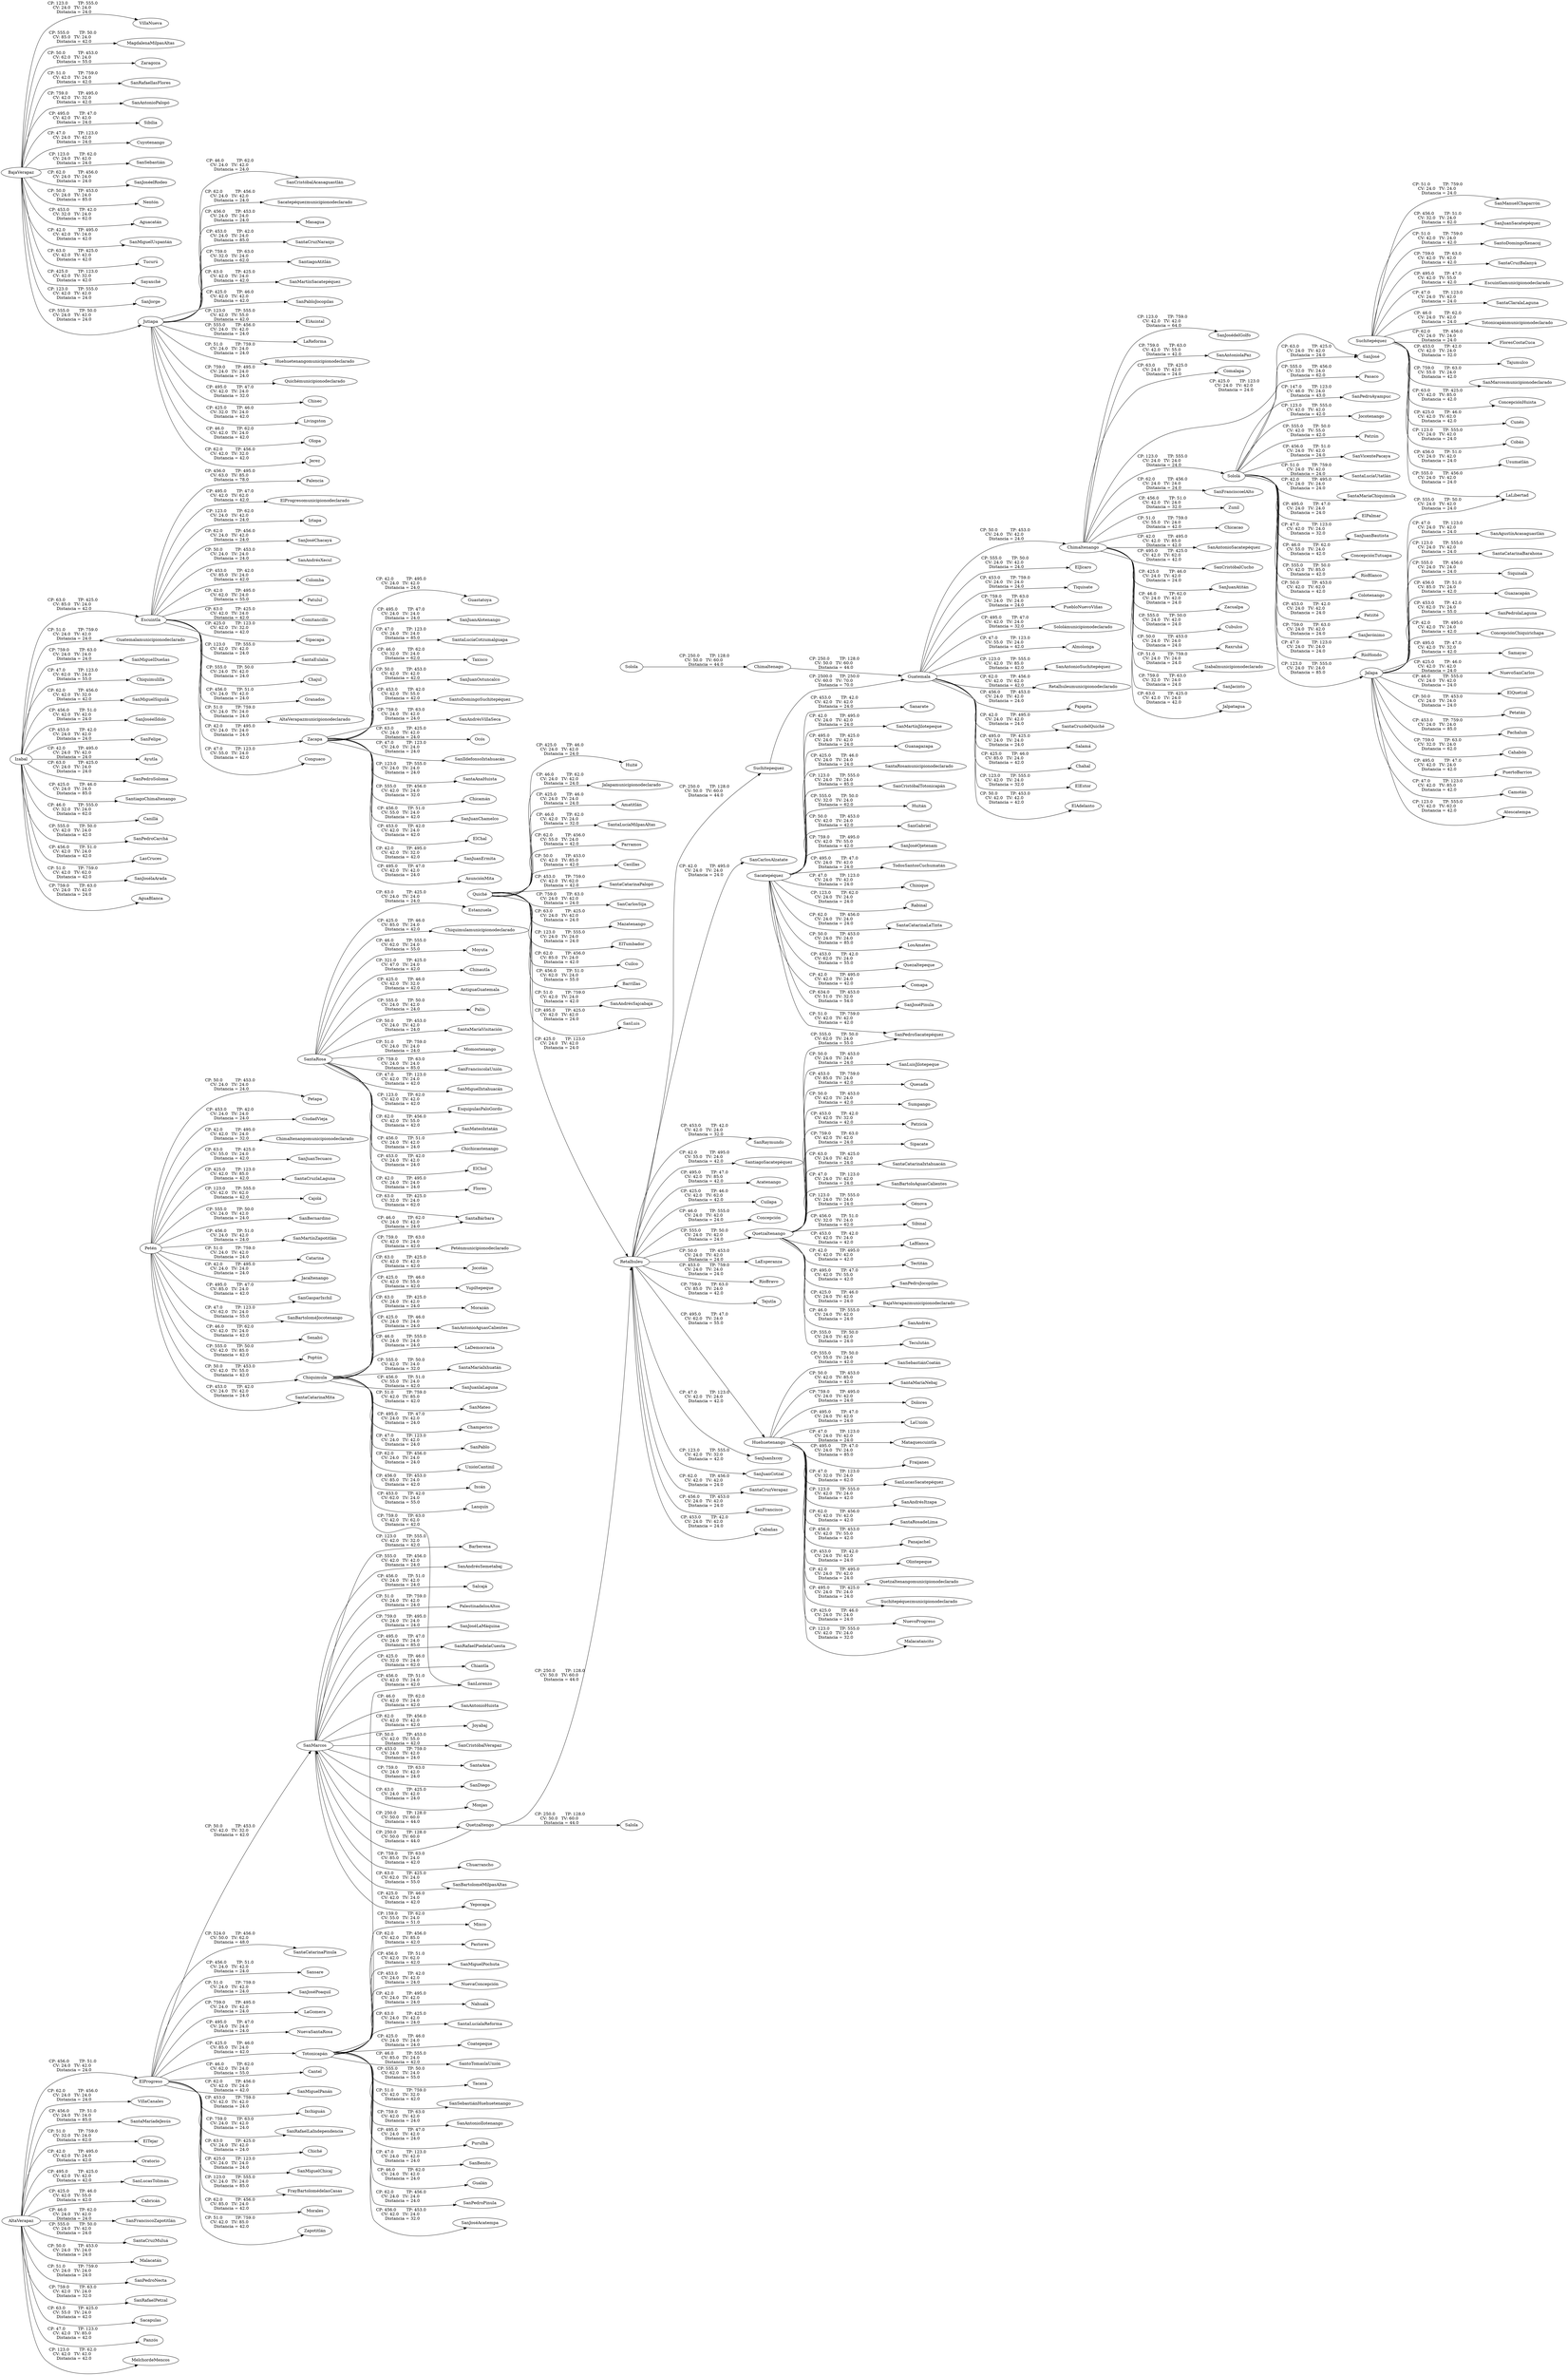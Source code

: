 digraph A {
rankdir=LR;
SanMarcos -> Quetzaltengo  [label= " CP: 250.0 	TP: 128.0
CV: 50.0 	TV: 60.0
   Distancia = 44.0",weight=50];
SanMarcos -> Chuarrancho  [label= " CP: 759.0 	TP: 63.0
CV: 85.0 	TV: 24.0
   Distancia = 42.0",weight=50];
SanMarcos -> SanBartoloméMilpasAltas  [label= " CP: 63.0 	TP: 425.0
CV: 62.0 	TV: 24.0
   Distancia = 55.0",weight=50];
SanMarcos -> Yepocapa  [label= " CP: 425.0 	TP: 46.0
CV: 42.0 	TV: 24.0
   Distancia = 42.0",weight=50];
SanMarcos -> Barberena  [label= " CP: 123.0 	TP: 555.0
CV: 42.0 	TV: 32.0
   Distancia = 42.0",weight=50];
SanMarcos -> SanAndrésSemetabaj  [label= " CP: 555.0 	TP: 456.0
CV: 42.0 	TV: 42.0
   Distancia = 24.0",weight=50];
SanMarcos -> Salcajá  [label= " CP: 456.0 	TP: 51.0
CV: 24.0 	TV: 42.0
   Distancia = 24.0",weight=50];
SanMarcos -> PalestinadelosAltos  [label= " CP: 51.0 	TP: 759.0
CV: 24.0 	TV: 42.0
   Distancia = 24.0",weight=50];
SanMarcos -> SanJoséLaMáquina  [label= " CP: 759.0 	TP: 495.0
CV: 24.0 	TV: 24.0
   Distancia = 24.0",weight=50];
SanMarcos -> SanRafaelPiedelaCuesta  [label= " CP: 495.0 	TP: 47.0
CV: 24.0 	TV: 24.0
   Distancia = 85.0",weight=50];
SanMarcos -> Chiantla  [label= " CP: 425.0 	TP: 46.0
CV: 32.0 	TV: 24.0
   Distancia = 62.0",weight=50];
SanMarcos -> SanAntonioHuista  [label= " CP: 46.0 	TP: 62.0
CV: 42.0 	TV: 24.0
   Distancia = 42.0",weight=50];
SanMarcos -> Joyabaj  [label= " CP: 62.0 	TP: 456.0
CV: 42.0 	TV: 42.0
   Distancia = 42.0",weight=50];
SanMarcos -> SanCristóbalVerapaz  [label= " CP: 50.0 	TP: 453.0
CV: 42.0 	TV: 55.0
   Distancia = 42.0",weight=50];
SanMarcos -> SantaAna  [label= " CP: 453.0 	TP: 759.0
CV: 24.0 	TV: 42.0
   Distancia = 24.0",weight=50];
SanMarcos -> SanDiego  [label= " CP: 759.0 	TP: 63.0
CV: 24.0 	TV: 42.0
   Distancia = 24.0",weight=50];
SanMarcos -> Monjas  [label= " CP: 63.0 	TP: 425.0
CV: 24.0 	TV: 42.0
   Distancia = 24.0",weight=50];
Quetzaltengo -> SanMarcos  [label= " CP: 250.0 	TP: 128.0
CV: 50.0 	TV: 60.0
   Distancia = 44.0",weight=50];
Quetzaltengo -> Salola  [label= " CP: 250.0 	TP: 128.0
CV: 50.0 	TV: 60.0
   Distancia = 44.0",weight=50];
Quetzaltengo -> Retalhuleu  [label= " CP: 250.0 	TP: 128.0
CV: 50.0 	TV: 60.0
   Distancia = 44.0",weight=50];
Solola -> Chimaltenago  [label= " CP: 250.0 	TP: 128.0
CV: 50.0 	TV: 60.0
   Distancia = 44.0",weight=50];
Chimaltenago -> Guatemala  [label= " CP: 250.0 	TP: 128.0
CV: 50.0 	TV: 60.0
   Distancia = 44.0",weight=50];
Retalhuleu -> Suchitepequez  [label= " CP: 250.0 	TP: 128.0
CV: 50.0 	TV: 60.0
   Distancia = 44.0",weight=50];
Retalhuleu -> SanRaymundo  [label= " CP: 453.0 	TP: 42.0
CV: 42.0 	TV: 24.0
   Distancia = 32.0",weight=50];
Retalhuleu -> SantiagoSacatepéquez  [label= " CP: 42.0 	TP: 495.0
CV: 55.0 	TV: 24.0
   Distancia = 42.0",weight=50];
Retalhuleu -> Acatenango  [label= " CP: 495.0 	TP: 47.0
CV: 42.0 	TV: 85.0
   Distancia = 42.0",weight=50];
Retalhuleu -> Cuilapa  [label= " CP: 425.0 	TP: 46.0
CV: 42.0 	TV: 62.0
   Distancia = 42.0",weight=50];
Retalhuleu -> Concepción  [label= " CP: 46.0 	TP: 555.0
CV: 24.0 	TV: 42.0
   Distancia = 24.0",weight=50];
Retalhuleu -> Quetzaltenango  [label= " CP: 555.0 	TP: 50.0
CV: 24.0 	TV: 42.0
   Distancia = 24.0",weight=50];
Retalhuleu -> LaEsperanza  [label= " CP: 50.0 	TP: 453.0
CV: 24.0 	TV: 42.0
   Distancia = 24.0",weight=50];
Retalhuleu -> RíoBravo  [label= " CP: 453.0 	TP: 759.0
CV: 24.0 	TV: 24.0
   Distancia = 24.0",weight=50];
Retalhuleu -> Tejutla  [label= " CP: 759.0 	TP: 63.0
CV: 85.0 	TV: 24.0
   Distancia = 42.0",weight=50];
Retalhuleu -> Huehuetenango  [label= " CP: 495.0 	TP: 47.0
CV: 62.0 	TV: 24.0
   Distancia = 55.0",weight=50];
Retalhuleu -> SanJuanIxcoy  [label= " CP: 47.0 	TP: 123.0
CV: 42.0 	TV: 24.0
   Distancia = 42.0",weight=50];
Retalhuleu -> SanJuanCotzal  [label= " CP: 123.0 	TP: 555.0
CV: 42.0 	TV: 32.0
   Distancia = 42.0",weight=50];
Retalhuleu -> SantaCruzVerapaz  [label= " CP: 62.0 	TP: 456.0
CV: 42.0 	TV: 42.0
   Distancia = 24.0",weight=50];
Retalhuleu -> SanFrancisco  [label= " CP: 456.0 	TP: 453.0
CV: 24.0 	TV: 42.0
   Distancia = 24.0",weight=50];
Retalhuleu -> Cabañas  [label= " CP: 453.0 	TP: 42.0
CV: 24.0 	TV: 42.0
   Distancia = 24.0",weight=50];
Retalhuleu -> SanCarlosAlzatate  [label= " CP: 42.0 	TP: 495.0
CV: 24.0 	TV: 24.0
   Distancia = 24.0",weight=50];
Suchitepequez -> Guatemala  [label= " CP: 2500.0 	TP: 250.0
CV: 60.0 	TV: 70.0
   Distancia = 70.0",weight=50];
ElProgreso -> SantaCatarinaPinula  [label= " CP: 524.0 	TP: 456.0
CV: 50.0 	TV: 62.0
   Distancia = 48.0",weight=50];
ElProgreso -> Sansare  [label= " CP: 456.0 	TP: 51.0
CV: 24.0 	TV: 42.0
   Distancia = 24.0",weight=50];
ElProgreso -> SanJoséPoaquil  [label= " CP: 51.0 	TP: 759.0
CV: 24.0 	TV: 42.0
   Distancia = 24.0",weight=50];
ElProgreso -> LaGomera  [label= " CP: 759.0 	TP: 495.0
CV: 24.0 	TV: 42.0
   Distancia = 24.0",weight=50];
ElProgreso -> NuevaSantaRosa  [label= " CP: 495.0 	TP: 47.0
CV: 24.0 	TV: 24.0
   Distancia = 24.0",weight=50];
ElProgreso -> Totonicapán  [label= " CP: 425.0 	TP: 46.0
CV: 85.0 	TV: 24.0
   Distancia = 42.0",weight=50];
ElProgreso -> Cantel  [label= " CP: 46.0 	TP: 62.0
CV: 62.0 	TV: 24.0
   Distancia = 55.0",weight=50];
ElProgreso -> SanMiguelPanán  [label= " CP: 62.0 	TP: 456.0
CV: 42.0 	TV: 24.0
   Distancia = 42.0",weight=50];
ElProgreso -> SanMarcos  [label= " CP: 50.0 	TP: 453.0
CV: 42.0 	TV: 32.0
   Distancia = 42.0",weight=50];
ElProgreso -> Ixchiguán  [label= " CP: 453.0 	TP: 759.0
CV: 42.0 	TV: 42.0
   Distancia = 24.0",weight=50];
ElProgreso -> SanRafaelLaIndependencia  [label= " CP: 759.0 	TP: 63.0
CV: 24.0 	TV: 42.0
   Distancia = 24.0",weight=50];
ElProgreso -> Chiché  [label= " CP: 63.0 	TP: 425.0
CV: 24.0 	TV: 42.0
   Distancia = 24.0",weight=50];
ElProgreso -> SanMiguelChicaj  [label= " CP: 425.0 	TP: 123.0
CV: 24.0 	TV: 24.0
   Distancia = 24.0",weight=50];
ElProgreso -> FrayBartolomédelasCasas  [label= " CP: 123.0 	TP: 555.0
CV: 24.0 	TV: 24.0
   Distancia = 85.0",weight=50];
ElProgreso -> Morales  [label= " CP: 62.0 	TP: 456.0
CV: 85.0 	TV: 24.0
   Distancia = 42.0",weight=50];
ElProgreso -> Zapotitlán  [label= " CP: 51.0 	TP: 759.0
CV: 42.0 	TV: 85.0
   Distancia = 42.0",weight=50];
Sacatepéquez -> SanJoséPinula  [label= " CP: 634.0 	TP: 453.0
CV: 51.0 	TV: 32.0
   Distancia = 54.0",weight=50];
Sacatepéquez -> Sanarate  [label= " CP: 453.0 	TP: 42.0
CV: 42.0 	TV: 42.0
   Distancia = 24.0",weight=50];
Sacatepéquez -> SanMartínJilotepeque  [label= " CP: 42.0 	TP: 495.0
CV: 24.0 	TV: 42.0
   Distancia = 24.0",weight=50];
Sacatepéquez -> Guanagazapa  [label= " CP: 495.0 	TP: 425.0
CV: 24.0 	TV: 42.0
   Distancia = 24.0",weight=50];
Sacatepéquez -> SantaRosamunicipionodeclarado  [label= " CP: 425.0 	TP: 46.0
CV: 24.0 	TV: 24.0
   Distancia = 24.0",weight=50];
Sacatepéquez -> SanCristóbalTotonicapán  [label= " CP: 123.0 	TP: 555.0
CV: 24.0 	TV: 24.0
   Distancia = 85.0",weight=50];
Sacatepéquez -> Huitán  [label= " CP: 555.0 	TP: 50.0
CV: 32.0 	TV: 24.0
   Distancia = 62.0",weight=50];
Sacatepéquez -> SanGabriel  [label= " CP: 50.0 	TP: 453.0
CV: 42.0 	TV: 24.0
   Distancia = 42.0",weight=50];
Sacatepéquez -> SanPedroSacatepéquez  [label= " CP: 51.0 	TP: 759.0
CV: 42.0 	TV: 42.0
   Distancia = 42.0",weight=50];
Sacatepéquez -> SanJoséOjetenam  [label= " CP: 759.0 	TP: 495.0
CV: 42.0 	TV: 55.0
   Distancia = 42.0",weight=50];
Sacatepéquez -> TodosSantosCuchumatán  [label= " CP: 495.0 	TP: 47.0
CV: 24.0 	TV: 42.0
   Distancia = 24.0",weight=50];
Sacatepéquez -> Chinique  [label= " CP: 47.0 	TP: 123.0
CV: 24.0 	TV: 42.0
   Distancia = 24.0",weight=50];
Sacatepéquez -> Rabinal  [label= " CP: 123.0 	TP: 62.0
CV: 24.0 	TV: 24.0
   Distancia = 24.0",weight=50];
Sacatepéquez -> SantaCatarinaLaTinta  [label= " CP: 62.0 	TP: 456.0
CV: 24.0 	TV: 24.0
   Distancia = 24.0",weight=50];
Sacatepéquez -> LosAmates  [label= " CP: 50.0 	TP: 453.0
CV: 24.0 	TV: 24.0
   Distancia = 85.0",weight=50];
Sacatepéquez -> Quezaltepeque  [label= " CP: 453.0 	TP: 42.0
CV: 62.0 	TV: 24.0
   Distancia = 55.0",weight=50];
Sacatepéquez -> Comapa  [label= " CP: 42.0 	TP: 495.0
CV: 42.0 	TV: 24.0
   Distancia = 42.0",weight=50];
Chimaltenango -> SanJosédelGolfo  [label= " CP: 123.0 	TP: 759.0
CV: 42.0 	TV: 42.0
   Distancia = 64.0",weight=50];
Chimaltenango -> SanAntoniolaPaz  [label= " CP: 759.0 	TP: 63.0
CV: 42.0 	TV: 55.0
   Distancia = 42.0",weight=50];
Chimaltenango -> Comalapa  [label= " CP: 63.0 	TP: 425.0
CV: 24.0 	TV: 42.0
   Distancia = 24.0",weight=50];
Chimaltenango -> SanJosé  [label= " CP: 425.0 	TP: 123.0
CV: 24.0 	TV: 42.0
   Distancia = 24.0",weight=50];
Chimaltenango -> Sololá  [label= " CP: 123.0 	TP: 555.0
CV: 24.0 	TV: 24.0
   Distancia = 24.0",weight=50];
Chimaltenango -> SanFranciscoelAlto  [label= " CP: 62.0 	TP: 456.0
CV: 24.0 	TV: 24.0
   Distancia = 24.0",weight=50];
Chimaltenango -> Zunil  [label= " CP: 456.0 	TP: 51.0
CV: 42.0 	TV: 24.0
   Distancia = 32.0",weight=50];
Chimaltenango -> Chicacao  [label= " CP: 51.0 	TP: 759.0
CV: 55.0 	TV: 24.0
   Distancia = 42.0",weight=50];
Chimaltenango -> SanAntonioSacatepéquez  [label= " CP: 42.0 	TP: 495.0
CV: 42.0 	TV: 85.0
   Distancia = 42.0",weight=50];
Chimaltenango -> SanCristóbalCucho  [label= " CP: 495.0 	TP: 425.0
CV: 42.0 	TV: 62.0
   Distancia = 42.0",weight=50];
Chimaltenango -> SanJuanAtitán  [label= " CP: 425.0 	TP: 46.0
CV: 24.0 	TV: 42.0
   Distancia = 24.0",weight=50];
Chimaltenango -> Zacualpa  [label= " CP: 46.0 	TP: 62.0
CV: 24.0 	TV: 42.0
   Distancia = 24.0",weight=50];
Chimaltenango -> Cubulco  [label= " CP: 555.0 	TP: 50.0
CV: 24.0 	TV: 42.0
   Distancia = 24.0",weight=50];
Chimaltenango -> Raxruhá  [label= " CP: 50.0 	TP: 453.0
CV: 24.0 	TV: 24.0
   Distancia = 24.0",weight=50];
Chimaltenango -> Izabalmunicipionodeclarado  [label= " CP: 51.0 	TP: 759.0
CV: 24.0 	TV: 24.0
   Distancia = 24.0",weight=50];
Chimaltenango -> SanJacinto  [label= " CP: 759.0 	TP: 63.0
CV: 32.0 	TV: 24.0
   Distancia = 24.0",weight=50];
Chimaltenango -> Jalpatagua  [label= " CP: 63.0 	TP: 425.0
CV: 42.0 	TV: 24.0
   Distancia = 42.0",weight=50];
Escuintla -> Palencia  [label= " CP: 456.0 	TP: 495.0
CV: 63.0 	TV: 85.0
   Distancia = 78.0",weight=50];
Escuintla -> ElProgresomunicipionodeclarado  [label= " CP: 495.0 	TP: 47.0
CV: 42.0 	TV: 62.0
   Distancia = 42.0",weight=50];
Escuintla -> Iztapa  [label= " CP: 123.0 	TP: 62.0
CV: 24.0 	TV: 42.0
   Distancia = 24.0",weight=50];
Escuintla -> SanJoséChacayá  [label= " CP: 62.0 	TP: 456.0
CV: 24.0 	TV: 42.0
   Distancia = 24.0",weight=50];
Escuintla -> SanAndrésXecul  [label= " CP: 50.0 	TP: 453.0
CV: 24.0 	TV: 24.0
   Distancia = 24.0",weight=50];
Escuintla -> Colomba  [label= " CP: 453.0 	TP: 42.0
CV: 85.0 	TV: 24.0
   Distancia = 42.0",weight=50];
Escuintla -> Patulul  [label= " CP: 42.0 	TP: 495.0
CV: 62.0 	TV: 24.0
   Distancia = 55.0",weight=50];
Escuintla -> Comitancillo  [label= " CP: 63.0 	TP: 425.0
CV: 42.0 	TV: 24.0
   Distancia = 42.0",weight=50];
Escuintla -> Sipacapa  [label= " CP: 425.0 	TP: 123.0
CV: 42.0 	TV: 32.0
   Distancia = 42.0",weight=50];
Escuintla -> SantaEulalia  [label= " CP: 123.0 	TP: 555.0
CV: 42.0 	TV: 42.0
   Distancia = 24.0",weight=50];
Escuintla -> Chajul  [label= " CP: 555.0 	TP: 50.0
CV: 24.0 	TV: 42.0
   Distancia = 24.0",weight=50];
Escuintla -> Granados  [label= " CP: 456.0 	TP: 51.0
CV: 24.0 	TV: 42.0
   Distancia = 24.0",weight=50];
Escuintla -> AltaVerapazmunicipionodeclarado  [label= " CP: 51.0 	TP: 759.0
CV: 24.0 	TV: 24.0
   Distancia = 24.0",weight=50];
Escuintla -> Zacapa  [label= " CP: 42.0 	TP: 495.0
CV: 24.0 	TV: 24.0
   Distancia = 24.0",weight=50];
Escuintla -> Conguaco  [label= " CP: 47.0 	TP: 123.0
CV: 55.0 	TV: 24.0
   Distancia = 42.0",weight=50];
SantaRosa -> Chinautla  [label= " CP: 321.0 	TP: 425.0
CV: 47.0 	TV: 24.0
   Distancia = 42.0",weight=50];
SantaRosa -> AntiguaGuatemala  [label= " CP: 425.0 	TP: 46.0
CV: 42.0 	TV: 32.0
   Distancia = 42.0",weight=50];
SantaRosa -> Palín  [label= " CP: 555.0 	TP: 50.0
CV: 24.0 	TV: 42.0
   Distancia = 24.0",weight=50];
SantaRosa -> SantaMaríaVisitación  [label= " CP: 50.0 	TP: 453.0
CV: 24.0 	TV: 42.0
   Distancia = 24.0",weight=50];
SantaRosa -> Momostenango  [label= " CP: 51.0 	TP: 759.0
CV: 24.0 	TV: 24.0
   Distancia = 24.0",weight=50];
SantaRosa -> SanFranciscolaUnión  [label= " CP: 759.0 	TP: 63.0
CV: 24.0 	TV: 24.0
   Distancia = 85.0",weight=50];
SantaRosa -> SantaBárbara  [label= " CP: 63.0 	TP: 425.0
CV: 32.0 	TV: 24.0
   Distancia = 62.0",weight=50];
SantaRosa -> SanMiguelIxtahuacán  [label= " CP: 47.0 	TP: 123.0
CV: 42.0 	TV: 24.0
   Distancia = 42.0",weight=50];
SantaRosa -> EsquipulasPaloGordo  [label= " CP: 123.0 	TP: 62.0
CV: 42.0 	TV: 42.0
   Distancia = 42.0",weight=50];
SantaRosa -> SanMateoIxtatán  [label= " CP: 62.0 	TP: 456.0
CV: 42.0 	TV: 55.0
   Distancia = 42.0",weight=50];
SantaRosa -> Chichicastenango  [label= " CP: 456.0 	TP: 51.0
CV: 24.0 	TV: 42.0
   Distancia = 24.0",weight=50];
SantaRosa -> ElChol  [label= " CP: 453.0 	TP: 42.0
CV: 24.0 	TV: 42.0
   Distancia = 24.0",weight=50];
SantaRosa -> Flores  [label= " CP: 42.0 	TP: 495.0
CV: 24.0 	TV: 24.0
   Distancia = 24.0",weight=50];
SantaRosa -> Estanzuela  [label= " CP: 63.0 	TP: 425.0
CV: 24.0 	TV: 24.0
   Distancia = 24.0",weight=50];
SantaRosa -> Chiquimulamunicipionodeclarado  [label= " CP: 425.0 	TP: 46.0
CV: 85.0 	TV: 24.0
   Distancia = 42.0",weight=50];
SantaRosa -> Moyuta  [label= " CP: 46.0 	TP: 555.0
CV: 62.0 	TV: 24.0
   Distancia = 55.0",weight=50];
Sololá -> SanPedroAyampuc  [label= " CP: 147.0 	TP: 123.0
CV: 46.0 	TV: 24.0
   Distancia = 43.0",weight=50];
Sololá -> Jocotenango  [label= " CP: 123.0 	TP: 555.0
CV: 42.0 	TV: 42.0
   Distancia = 42.0",weight=50];
Sololá -> Patzún  [label= " CP: 555.0 	TP: 50.0
CV: 42.0 	TV: 55.0
   Distancia = 42.0",weight=50];
Sololá -> SanVicentePacaya  [label= " CP: 456.0 	TP: 51.0
CV: 24.0 	TV: 42.0
   Distancia = 24.0",weight=50];
Sololá -> SantaLucíaUtatlán  [label= " CP: 51.0 	TP: 759.0
CV: 24.0 	TV: 42.0
   Distancia = 24.0",weight=50];
Sololá -> SantaMaríaChiquimula  [label= " CP: 42.0 	TP: 495.0
CV: 24.0 	TV: 24.0
   Distancia = 24.0",weight=50];
Sololá -> ElPalmar  [label= " CP: 495.0 	TP: 47.0
CV: 24.0 	TV: 24.0
   Distancia = 24.0",weight=50];
Sololá -> SanJuanBautista  [label= " CP: 47.0 	TP: 123.0
CV: 42.0 	TV: 24.0
   Distancia = 32.0",weight=50];
Sololá -> ConcepciónTutuapa  [label= " CP: 46.0 	TP: 62.0
CV: 55.0 	TV: 24.0
   Distancia = 42.0",weight=50];
Sololá -> RíoBlanco  [label= " CP: 555.0 	TP: 50.0
CV: 42.0 	TV: 85.0
   Distancia = 42.0",weight=50];
Sololá -> Colotenango  [label= " CP: 50.0 	TP: 453.0
CV: 42.0 	TV: 62.0
   Distancia = 42.0",weight=50];
Sololá -> Patzité  [label= " CP: 453.0 	TP: 42.0
CV: 24.0 	TV: 42.0
   Distancia = 24.0",weight=50];
Sololá -> SanJerónimo  [label= " CP: 759.0 	TP: 63.0
CV: 24.0 	TV: 42.0
   Distancia = 24.0",weight=50];
Sololá -> SanJosé  [label= " CP: 63.0 	TP: 425.0
CV: 24.0 	TV: 42.0
   Distancia = 24.0",weight=50];
Sololá -> RíoHondo  [label= " CP: 47.0 	TP: 123.0
CV: 24.0 	TV: 24.0
   Distancia = 24.0",weight=50];
Sololá -> Jalapa  [label= " CP: 123.0 	TP: 555.0
CV: 24.0 	TV: 24.0
   Distancia = 85.0",weight=50];
Sololá -> Pasaco  [label= " CP: 555.0 	TP: 456.0
CV: 32.0 	TV: 24.0
   Distancia = 62.0",weight=50];
Totonicapán -> Mixco  [label= " CP: 159.0 	TP: 62.0
CV: 55.0 	TV: 24.0
   Distancia = 51.0",weight=50];
Totonicapán -> Pastores  [label= " CP: 62.0 	TP: 456.0
CV: 42.0 	TV: 85.0
   Distancia = 42.0",weight=50];
Totonicapán -> SanMiguelPochuta  [label= " CP: 456.0 	TP: 51.0
CV: 42.0 	TV: 62.0
   Distancia = 42.0",weight=50];
Totonicapán -> NuevaConcepción  [label= " CP: 453.0 	TP: 42.0
CV: 24.0 	TV: 42.0
   Distancia = 24.0",weight=50];
Totonicapán -> Nahualá  [label= " CP: 42.0 	TP: 495.0
CV: 24.0 	TV: 42.0
   Distancia = 24.0",weight=50];
Totonicapán -> SantaLucíalaReforma  [label= " CP: 63.0 	TP: 425.0
CV: 24.0 	TV: 42.0
   Distancia = 24.0",weight=50];
Totonicapán -> Coatepeque  [label= " CP: 425.0 	TP: 46.0
CV: 24.0 	TV: 24.0
   Distancia = 24.0",weight=50];
Totonicapán -> SantoTomaslaUnión  [label= " CP: 46.0 	TP: 555.0
CV: 85.0 	TV: 24.0
   Distancia = 42.0",weight=50];
Totonicapán -> Tacaná  [label= " CP: 555.0 	TP: 50.0
CV: 62.0 	TV: 24.0
   Distancia = 55.0",weight=50];
Totonicapán -> SanLorenzo  [label= " CP: 456.0 	TP: 51.0
CV: 42.0 	TV: 24.0
   Distancia = 42.0",weight=50];
Totonicapán -> SanSebastiánHuehuetenango  [label= " CP: 51.0 	TP: 759.0
CV: 42.0 	TV: 32.0
   Distancia = 42.0",weight=50];
Totonicapán -> SanAntonioIlotenango  [label= " CP: 759.0 	TP: 63.0
CV: 42.0 	TV: 42.0
   Distancia = 24.0",weight=50];
Totonicapán -> Purulhá  [label= " CP: 495.0 	TP: 47.0
CV: 24.0 	TV: 42.0
   Distancia = 24.0",weight=50];
Totonicapán -> SanBenito  [label= " CP: 47.0 	TP: 123.0
CV: 24.0 	TV: 42.0
   Distancia = 24.0",weight=50];
Totonicapán -> Gualán  [label= " CP: 46.0 	TP: 62.0
CV: 24.0 	TV: 42.0
   Distancia = 24.0",weight=50];
Totonicapán -> SanPedroPinula  [label= " CP: 62.0 	TP: 456.0
CV: 24.0 	TV: 24.0
   Distancia = 24.0",weight=50];
Totonicapán -> SanJoséAcatempa  [label= " CP: 456.0 	TP: 453.0
CV: 42.0 	TV: 24.0
   Distancia = 32.0",weight=50];
Quetzaltenango -> SanPedroSacatepéquez  [label= " CP: 555.0 	TP: 50.0
CV: 62.0 	TV: 24.0
   Distancia = 55.0",weight=50];
Quetzaltenango -> Sumpango  [label= " CP: 50.0 	TP: 453.0
CV: 42.0 	TV: 24.0
   Distancia = 42.0",weight=50];
Quetzaltenango -> Patzicía  [label= " CP: 453.0 	TP: 42.0
CV: 42.0 	TV: 32.0
   Distancia = 42.0",weight=50];
Quetzaltenango -> Sipacate  [label= " CP: 759.0 	TP: 63.0
CV: 42.0 	TV: 42.0
   Distancia = 24.0",weight=50];
Quetzaltenango -> SantaCatarinaIxtahuacán  [label= " CP: 63.0 	TP: 425.0
CV: 24.0 	TV: 42.0
   Distancia = 24.0",weight=50];
Quetzaltenango -> SanBartoloAguasCalientes  [label= " CP: 47.0 	TP: 123.0
CV: 24.0 	TV: 42.0
   Distancia = 24.0",weight=50];
Quetzaltenango -> Génova  [label= " CP: 123.0 	TP: 555.0
CV: 24.0 	TV: 24.0
   Distancia = 24.0",weight=50];
Quetzaltenango -> Sibinal  [label= " CP: 456.0 	TP: 51.0
CV: 32.0 	TV: 24.0
   Distancia = 62.0",weight=50];
Quetzaltenango -> LaBlanca  [label= " CP: 453.0 	TP: 42.0
CV: 42.0 	TV: 24.0
   Distancia = 42.0",weight=50];
Quetzaltenango -> Tectitán  [label= " CP: 42.0 	TP: 495.0
CV: 42.0 	TV: 42.0
   Distancia = 42.0",weight=50];
Quetzaltenango -> SanPedroJocopilas  [label= " CP: 495.0 	TP: 47.0
CV: 42.0 	TV: 55.0
   Distancia = 42.0",weight=50];
Quetzaltenango -> BajaVerapazmunicipionodeclarado  [label= " CP: 425.0 	TP: 46.0
CV: 24.0 	TV: 42.0
   Distancia = 24.0",weight=50];
Quetzaltenango -> SanAndrés  [label= " CP: 46.0 	TP: 555.0
CV: 24.0 	TV: 42.0
   Distancia = 24.0",weight=50];
Quetzaltenango -> Teculután  [label= " CP: 555.0 	TP: 50.0
CV: 24.0 	TV: 42.0
   Distancia = 24.0",weight=50];
Quetzaltenango -> SanLuisJilotepeque  [label= " CP: 50.0 	TP: 453.0
CV: 24.0 	TV: 24.0
   Distancia = 24.0",weight=50];
Quetzaltenango -> Quesada  [label= " CP: 453.0 	TP: 759.0
CV: 85.0 	TV: 24.0
   Distancia = 42.0",weight=50];
Suchitepéquez -> SanJuanSacatepéquez  [label= " CP: 456.0 	TP: 51.0
CV: 32.0 	TV: 24.0
   Distancia = 62.0",weight=50];
Suchitepéquez -> SantoDomingoXenacoj  [label= " CP: 51.0 	TP: 759.0
CV: 42.0 	TV: 24.0
   Distancia = 42.0",weight=50];
Suchitepéquez -> SantaCruzBalanyá  [label= " CP: 759.0 	TP: 63.0
CV: 42.0 	TV: 42.0
   Distancia = 42.0",weight=50];
Suchitepéquez -> Escuintlamunicipionodeclarado  [label= " CP: 495.0 	TP: 47.0
CV: 42.0 	TV: 55.0
   Distancia = 42.0",weight=50];
Suchitepéquez -> SantaClaralaLaguna  [label= " CP: 47.0 	TP: 123.0
CV: 24.0 	TV: 42.0
   Distancia = 24.0",weight=50];
Suchitepéquez -> Totonicapánmunicipionodeclarado  [label= " CP: 46.0 	TP: 62.0
CV: 24.0 	TV: 42.0
   Distancia = 24.0",weight=50];
Suchitepéquez -> FloresCostaCuca  [label= " CP: 62.0 	TP: 456.0
CV: 24.0 	TV: 24.0
   Distancia = 24.0",weight=50];
Suchitepéquez -> Tajumulco  [label= " CP: 453.0 	TP: 42.0
CV: 42.0 	TV: 24.0
   Distancia = 32.0",weight=50];
Suchitepéquez -> SanMarcosmunicipionodeclarado  [label= " CP: 759.0 	TP: 63.0
CV: 55.0 	TV: 24.0
   Distancia = 42.0",weight=50];
Suchitepéquez -> ConcepciónHuista  [label= " CP: 63.0 	TP: 425.0
CV: 42.0 	TV: 85.0
   Distancia = 42.0",weight=50];
Suchitepéquez -> Cunén  [label= " CP: 425.0 	TP: 46.0
CV: 42.0 	TV: 62.0
   Distancia = 42.0",weight=50];
Suchitepéquez -> Cobán  [label= " CP: 123.0 	TP: 555.0
CV: 24.0 	TV: 42.0
   Distancia = 24.0",weight=50];
Suchitepéquez -> LaLibertad  [label= " CP: 555.0 	TP: 456.0
CV: 24.0 	TV: 42.0
   Distancia = 24.0",weight=50];
Suchitepéquez -> Usumatlán  [label= " CP: 456.0 	TP: 51.0
CV: 24.0 	TV: 42.0
   Distancia = 24.0",weight=50];
Suchitepéquez -> SanManuelChaparrón  [label= " CP: 51.0 	TP: 759.0
CV: 24.0 	TV: 24.0
   Distancia = 24.0",weight=50];
Huehuetenango -> Fraijanes  [label= " CP: 495.0 	TP: 47.0
CV: 24.0 	TV: 24.0
   Distancia = 85.0",weight=50];
Huehuetenango -> SanLucasSacatepéquez  [label= " CP: 47.0 	TP: 123.0
CV: 32.0 	TV: 24.0
   Distancia = 62.0",weight=50];
Huehuetenango -> SanAndrésItzapa  [label= " CP: 123.0 	TP: 555.0
CV: 42.0 	TV: 24.0
   Distancia = 42.0",weight=50];
Huehuetenango -> SantaRosadeLima  [label= " CP: 62.0 	TP: 456.0
CV: 42.0 	TV: 42.0
   Distancia = 42.0",weight=50];
Huehuetenango -> Panajachel  [label= " CP: 456.0 	TP: 453.0
CV: 42.0 	TV: 55.0
   Distancia = 42.0",weight=50];
Huehuetenango -> Olintepeque  [label= " CP: 453.0 	TP: 42.0
CV: 24.0 	TV: 42.0
   Distancia = 24.0",weight=50];
Huehuetenango -> Quetzaltenangomunicipionodeclarado  [label= " CP: 42.0 	TP: 495.0
CV: 24.0 	TV: 42.0
   Distancia = 24.0",weight=50];
Huehuetenango -> Suchitepéquezmunicipionodeclarado  [label= " CP: 495.0 	TP: 425.0
CV: 24.0 	TV: 24.0
   Distancia = 24.0",weight=50];
Huehuetenango -> NuevoProgreso  [label= " CP: 425.0 	TP: 46.0
CV: 24.0 	TV: 24.0
   Distancia = 24.0",weight=50];
Huehuetenango -> Malacatancito  [label= " CP: 123.0 	TP: 555.0
CV: 42.0 	TV: 24.0
   Distancia = 32.0",weight=50];
Huehuetenango -> SanSebastiánCoatán  [label= " CP: 555.0 	TP: 50.0
CV: 55.0 	TV: 24.0
   Distancia = 42.0",weight=50];
Huehuetenango -> SantaMaríaNebaj  [label= " CP: 50.0 	TP: 453.0
CV: 42.0 	TV: 85.0
   Distancia = 42.0",weight=50];
Huehuetenango -> Dolores  [label= " CP: 759.0 	TP: 495.0
CV: 24.0 	TV: 42.0
   Distancia = 24.0",weight=50];
Huehuetenango -> LaUnión  [label= " CP: 495.0 	TP: 47.0
CV: 24.0 	TV: 42.0
   Distancia = 24.0",weight=50];
Huehuetenango -> Mataquescuintla  [label= " CP: 47.0 	TP: 123.0
CV: 24.0 	TV: 42.0
   Distancia = 24.0",weight=50];
Quiché -> Amatitlán  [label= " CP: 425.0 	TP: 46.0
CV: 24.0 	TV: 24.0
   Distancia = 24.0",weight=50];
Quiché -> SantaLucíaMilpasAltas  [label= " CP: 46.0 	TP: 62.0
CV: 42.0 	TV: 24.0
   Distancia = 32.0",weight=50];
Quiché -> Parramos  [label= " CP: 62.0 	TP: 456.0
CV: 55.0 	TV: 24.0
   Distancia = 42.0",weight=50];
Quiché -> Casillas  [label= " CP: 50.0 	TP: 453.0
CV: 42.0 	TV: 85.0
   Distancia = 42.0",weight=50];
Quiché -> SantaCatarinaPalopó  [label= " CP: 453.0 	TP: 759.0
CV: 42.0 	TV: 62.0
   Distancia = 42.0",weight=50];
Quiché -> SanCarlosSija  [label= " CP: 759.0 	TP: 63.0
CV: 24.0 	TV: 42.0
   Distancia = 24.0",weight=50];
Quiché -> Mazatenango  [label= " CP: 63.0 	TP: 425.0
CV: 24.0 	TV: 42.0
   Distancia = 24.0",weight=50];
Quiché -> Retalhuleu  [label= " CP: 425.0 	TP: 123.0
CV: 24.0 	TV: 42.0
   Distancia = 24.0",weight=50];
Quiché -> ElTumbador  [label= " CP: 123.0 	TP: 555.0
CV: 24.0 	TV: 24.0
   Distancia = 24.0",weight=50];
Quiché -> Cuilco  [label= " CP: 62.0 	TP: 456.0
CV: 85.0 	TV: 24.0
   Distancia = 42.0",weight=50];
Quiché -> Barrillas  [label= " CP: 456.0 	TP: 51.0
CV: 62.0 	TV: 24.0
   Distancia = 55.0",weight=50];
Quiché -> SanAndrésSajcabajá  [label= " CP: 51.0 	TP: 759.0
CV: 42.0 	TV: 24.0
   Distancia = 42.0",weight=50];
Quiché -> SanLuis  [label= " CP: 495.0 	TP: 425.0
CV: 42.0 	TV: 42.0
   Distancia = 24.0",weight=50];
Quiché -> Huité  [label= " CP: 425.0 	TP: 46.0
CV: 24.0 	TV: 42.0
   Distancia = 24.0",weight=50];
Quiché -> Jalapamunicipionodeclarado  [label= " CP: 46.0 	TP: 62.0
CV: 24.0 	TV: 42.0
   Distancia = 24.0",weight=50];
BajaVerapaz -> VillaNueva  [label= " CP: 123.0 	TP: 555.0
CV: 24.0 	TV: 24.0
   Distancia = 24.0",weight=50];
BajaVerapaz -> MagdalenaMilpasAltas  [label= " CP: 555.0 	TP: 50.0
CV: 85.0 	TV: 24.0
   Distancia = 42.0",weight=50];
BajaVerapaz -> Zaragoza  [label= " CP: 50.0 	TP: 453.0
CV: 62.0 	TV: 24.0
   Distancia = 55.0",weight=50];
BajaVerapaz -> SanRafaellasFlores  [label= " CP: 51.0 	TP: 759.0
CV: 42.0 	TV: 24.0
   Distancia = 42.0",weight=50];
BajaVerapaz -> SanAntonioPalopó  [label= " CP: 759.0 	TP: 495.0
CV: 42.0 	TV: 32.0
   Distancia = 42.0",weight=50];
BajaVerapaz -> Sibilia  [label= " CP: 495.0 	TP: 47.0
CV: 42.0 	TV: 42.0
   Distancia = 24.0",weight=50];
BajaVerapaz -> Cuyotenango  [label= " CP: 47.0 	TP: 123.0
CV: 24.0 	TV: 42.0
   Distancia = 24.0",weight=50];
BajaVerapaz -> SanSebastián  [label= " CP: 123.0 	TP: 62.0
CV: 24.0 	TV: 42.0
   Distancia = 24.0",weight=50];
BajaVerapaz -> SanJoséelRodeo  [label= " CP: 62.0 	TP: 456.0
CV: 24.0 	TV: 24.0
   Distancia = 24.0",weight=50];
BajaVerapaz -> Nentón  [label= " CP: 50.0 	TP: 453.0
CV: 24.0 	TV: 24.0
   Distancia = 85.0",weight=50];
BajaVerapaz -> Aguacatán  [label= " CP: 453.0 	TP: 42.0
CV: 32.0 	TV: 24.0
   Distancia = 62.0",weight=50];
BajaVerapaz -> SanMiguelUspantán  [label= " CP: 42.0 	TP: 495.0
CV: 42.0 	TV: 24.0
   Distancia = 42.0",weight=50];
BajaVerapaz -> Tucurú  [label= " CP: 63.0 	TP: 425.0
CV: 42.0 	TV: 42.0
   Distancia = 42.0",weight=50];
BajaVerapaz -> Sayaxché  [label= " CP: 425.0 	TP: 123.0
CV: 42.0 	TV: 32.0
   Distancia = 42.0",weight=50];
BajaVerapaz -> SanJorge  [label= " CP: 123.0 	TP: 555.0
CV: 42.0 	TV: 42.0
   Distancia = 24.0",weight=50];
BajaVerapaz -> Jutiapa  [label= " CP: 555.0 	TP: 50.0
CV: 24.0 	TV: 42.0
   Distancia = 24.0",weight=50];
AltaVerapaz -> VillaCanales  [label= " CP: 62.0 	TP: 456.0
CV: 24.0 	TV: 24.0
   Distancia = 24.0",weight=50];
AltaVerapaz -> SantaMaríadeJesús  [label= " CP: 456.0 	TP: 51.0
CV: 24.0 	TV: 24.0
   Distancia = 85.0",weight=50];
AltaVerapaz -> ElTejar  [label= " CP: 51.0 	TP: 759.0
CV: 32.0 	TV: 24.0
   Distancia = 62.0",weight=50];
AltaVerapaz -> Oratorio  [label= " CP: 42.0 	TP: 495.0
CV: 42.0 	TV: 24.0
   Distancia = 42.0",weight=50];
AltaVerapaz -> SanLucasTolimán  [label= " CP: 495.0 	TP: 425.0
CV: 42.0 	TV: 42.0
   Distancia = 42.0",weight=50];
AltaVerapaz -> Cabricán  [label= " CP: 425.0 	TP: 46.0
CV: 42.0 	TV: 55.0
   Distancia = 42.0",weight=50];
AltaVerapaz -> SanFranciscoZapotitlán  [label= " CP: 46.0 	TP: 62.0
CV: 24.0 	TV: 42.0
   Distancia = 24.0",weight=50];
AltaVerapaz -> SantaCruzMuluá  [label= " CP: 555.0 	TP: 50.0
CV: 24.0 	TV: 42.0
   Distancia = 24.0",weight=50];
AltaVerapaz -> Malacatán  [label= " CP: 50.0 	TP: 453.0
CV: 24.0 	TV: 24.0
   Distancia = 24.0",weight=50];
AltaVerapaz -> SanPedroNecta  [label= " CP: 51.0 	TP: 759.0
CV: 24.0 	TV: 24.0
   Distancia = 24.0",weight=50];
AltaVerapaz -> SanRafaelPetzal  [label= " CP: 759.0 	TP: 63.0
CV: 42.0 	TV: 24.0
   Distancia = 32.0",weight=50];
AltaVerapaz -> Sacapulas  [label= " CP: 63.0 	TP: 425.0
CV: 55.0 	TV: 24.0
   Distancia = 42.0",weight=50];
AltaVerapaz -> Panzós  [label= " CP: 47.0 	TP: 123.0
CV: 42.0 	TV: 85.0
   Distancia = 42.0",weight=50];
AltaVerapaz -> MelchordeMencos  [label= " CP: 123.0 	TP: 62.0
CV: 42.0 	TV: 42.0
   Distancia = 42.0",weight=50];
AltaVerapaz -> ElProgreso  [label= " CP: 456.0 	TP: 51.0
CV: 24.0 	TV: 42.0
   Distancia = 24.0",weight=50];
Petén -> Petapa  [label= " CP: 50.0 	TP: 453.0
CV: 24.0 	TV: 24.0
   Distancia = 24.0",weight=50];
Petén -> CiudadVieja  [label= " CP: 453.0 	TP: 42.0
CV: 24.0 	TV: 24.0
   Distancia = 24.0",weight=50];
Petén -> Chimaltenangomunicipionodeclarado  [label= " CP: 42.0 	TP: 495.0
CV: 42.0 	TV: 24.0
   Distancia = 32.0",weight=50];
Petén -> SanJuanTecuaco  [label= " CP: 63.0 	TP: 425.0
CV: 55.0 	TV: 24.0
   Distancia = 42.0",weight=50];
Petén -> SantaCruzlaLaguna  [label= " CP: 425.0 	TP: 123.0
CV: 42.0 	TV: 85.0
   Distancia = 42.0",weight=50];
Petén -> Cajolá  [label= " CP: 123.0 	TP: 555.0
CV: 42.0 	TV: 62.0
   Distancia = 42.0",weight=50];
Petén -> SanBernardino  [label= " CP: 555.0 	TP: 50.0
CV: 24.0 	TV: 42.0
   Distancia = 24.0",weight=50];
Petén -> SanMartínZapotitlán  [label= " CP: 456.0 	TP: 51.0
CV: 24.0 	TV: 42.0
   Distancia = 24.0",weight=50];
Petén -> Catarina  [label= " CP: 51.0 	TP: 759.0
CV: 24.0 	TV: 42.0
   Distancia = 24.0",weight=50];
Petén -> Jacaltenango  [label= " CP: 42.0 	TP: 495.0
CV: 24.0 	TV: 24.0
   Distancia = 24.0",weight=50];
Petén -> SanGasparIxchil  [label= " CP: 495.0 	TP: 47.0
CV: 85.0 	TV: 24.0
   Distancia = 42.0",weight=50];
Petén -> SanBartoloméJocotenango  [label= " CP: 47.0 	TP: 123.0
CV: 62.0 	TV: 24.0
   Distancia = 55.0",weight=50];
Petén -> Senahú  [label= " CP: 46.0 	TP: 62.0
CV: 42.0 	TV: 24.0
   Distancia = 42.0",weight=50];
Petén -> Poptún  [label= " CP: 555.0 	TP: 50.0
CV: 42.0 	TV: 85.0
   Distancia = 42.0",weight=50];
Petén -> Chiquimula  [label= " CP: 50.0 	TP: 453.0
CV: 42.0 	TV: 55.0
   Distancia = 42.0",weight=50];
Petén -> SantaCatarinaMita  [label= " CP: 453.0 	TP: 42.0
CV: 24.0 	TV: 42.0
   Distancia = 24.0",weight=50];
Izabal -> Guatemalamunicipionodeclarado  [label= " CP: 51.0 	TP: 759.0
CV: 24.0 	TV: 42.0
   Distancia = 24.0",weight=50];
Izabal -> SanMiguelDueñas  [label= " CP: 759.0 	TP: 63.0
CV: 24.0 	TV: 24.0
   Distancia = 24.0",weight=50];
Izabal -> Escuintla  [label= " CP: 63.0 	TP: 425.0
CV: 85.0 	TV: 24.0
   Distancia = 42.0",weight=50];
Izabal -> Chiquimulilla  [label= " CP: 47.0 	TP: 123.0
CV: 62.0 	TV: 24.0
   Distancia = 55.0",weight=50];
Izabal -> SanMiguelSiguilá  [label= " CP: 62.0 	TP: 456.0
CV: 42.0 	TV: 32.0
   Distancia = 42.0",weight=50];
Izabal -> SanJoséelÍdolo  [label= " CP: 456.0 	TP: 51.0
CV: 42.0 	TV: 42.0
   Distancia = 24.0",weight=50];
Izabal -> SanFelipe  [label= " CP: 453.0 	TP: 42.0
CV: 24.0 	TV: 42.0
   Distancia = 24.0",weight=50];
Izabal -> Ayutla  [label= " CP: 42.0 	TP: 495.0
CV: 24.0 	TV: 42.0
   Distancia = 24.0",weight=50];
Izabal -> SanPedroSoloma  [label= " CP: 63.0 	TP: 425.0
CV: 24.0 	TV: 24.0
   Distancia = 24.0",weight=50];
Izabal -> SantiagoChimaltenango  [label= " CP: 425.0 	TP: 46.0
CV: 24.0 	TV: 24.0
   Distancia = 85.0",weight=50];
Izabal -> Canillá  [label= " CP: 46.0 	TP: 555.0
CV: 32.0 	TV: 24.0
   Distancia = 62.0",weight=50];
Izabal -> SanPedroCarchá  [label= " CP: 555.0 	TP: 50.0
CV: 42.0 	TV: 24.0
   Distancia = 42.0",weight=50];
Izabal -> LasCruces  [label= " CP: 456.0 	TP: 51.0
CV: 42.0 	TV: 24.0
   Distancia = 42.0",weight=50];
Izabal -> SanJosélaArada  [label= " CP: 51.0 	TP: 759.0
CV: 42.0 	TV: 62.0
   Distancia = 42.0",weight=50];
Izabal -> AguaBlanca  [label= " CP: 759.0 	TP: 63.0
CV: 24.0 	TV: 42.0
   Distancia = 24.0",weight=50];
Zacapa -> Guastatoya  [label= " CP: 42.0 	TP: 495.0
CV: 24.0 	TV: 42.0
   Distancia = 24.0",weight=50];
Zacapa -> SanJuanAlotenango  [label= " CP: 495.0 	TP: 47.0
CV: 24.0 	TV: 24.0
   Distancia = 24.0",weight=50];
Zacapa -> SantaLucíaCotzumalguapa  [label= " CP: 47.0 	TP: 123.0
CV: 24.0 	TV: 24.0
   Distancia = 85.0",weight=50];
Zacapa -> Taxisco  [label= " CP: 46.0 	TP: 62.0
CV: 32.0 	TV: 24.0
   Distancia = 62.0",weight=50];
Zacapa -> SanJuanOstuncalco  [label= " CP: 50.0 	TP: 453.0
CV: 42.0 	TV: 42.0
   Distancia = 42.0",weight=50];
Zacapa -> SantoDomingoSuchitepéquez  [label= " CP: 453.0 	TP: 42.0
CV: 42.0 	TV: 55.0
   Distancia = 42.0",weight=50];
Zacapa -> SanAndrésVillaSeca  [label= " CP: 759.0 	TP: 63.0
CV: 24.0 	TV: 42.0
   Distancia = 24.0",weight=50];
Zacapa -> Ocós  [label= " CP: 63.0 	TP: 425.0
CV: 24.0 	TV: 42.0
   Distancia = 24.0",weight=50];
Zacapa -> SanIldefonsoIxtahuacán  [label= " CP: 47.0 	TP: 123.0
CV: 24.0 	TV: 24.0
   Distancia = 24.0",weight=50];
Zacapa -> SantaAnaHuista  [label= " CP: 123.0 	TP: 555.0
CV: 24.0 	TV: 24.0
   Distancia = 24.0",weight=50];
Zacapa -> Chicamán  [label= " CP: 555.0 	TP: 456.0
CV: 42.0 	TV: 24.0
   Distancia = 32.0",weight=50];
Zacapa -> SanJuanChamelco  [label= " CP: 456.0 	TP: 51.0
CV: 55.0 	TV: 24.0
   Distancia = 42.0",weight=50];
Zacapa -> ElChal  [label= " CP: 453.0 	TP: 42.0
CV: 42.0 	TV: 24.0
   Distancia = 42.0",weight=50];
Zacapa -> SanJuanErmita  [label= " CP: 42.0 	TP: 495.0
CV: 42.0 	TV: 32.0
   Distancia = 42.0",weight=50];
Zacapa -> AsunciónMita  [label= " CP: 495.0 	TP: 47.0
CV: 42.0 	TV: 42.0
   Distancia = 24.0",weight=50];
Chiquimula -> Morazán  [label= " CP: 63.0 	TP: 425.0
CV: 24.0 	TV: 42.0
   Distancia = 24.0",weight=50];
Chiquimula -> SanAntonioAguasCalientes  [label= " CP: 425.0 	TP: 46.0
CV: 24.0 	TV: 24.0
   Distancia = 24.0",weight=50];
Chiquimula -> LaDemocracia  [label= " CP: 46.0 	TP: 555.0
CV: 24.0 	TV: 24.0
   Distancia = 24.0",weight=50];
Chiquimula -> SantaMaríaIxhuatán  [label= " CP: 555.0 	TP: 50.0
CV: 42.0 	TV: 24.0
   Distancia = 32.0",weight=50];
Chiquimula -> SanJuanlaLaguna  [label= " CP: 456.0 	TP: 51.0
CV: 55.0 	TV: 24.0
   Distancia = 42.0",weight=50];
Chiquimula -> SanMateo  [label= " CP: 51.0 	TP: 759.0
CV: 42.0 	TV: 85.0
   Distancia = 42.0",weight=50];
Chiquimula -> SanLorenzo  [label= " CP: 759.0 	TP: 63.0
CV: 42.0 	TV: 62.0
   Distancia = 42.0",weight=50];
Chiquimula -> Champerico  [label= " CP: 495.0 	TP: 47.0
CV: 24.0 	TV: 42.0
   Distancia = 24.0",weight=50];
Chiquimula -> SanPablo  [label= " CP: 47.0 	TP: 123.0
CV: 24.0 	TV: 42.0
   Distancia = 24.0",weight=50];
Chiquimula -> SantaBárbara  [label= " CP: 46.0 	TP: 62.0
CV: 24.0 	TV: 42.0
   Distancia = 24.0",weight=50];
Chiquimula -> UniónCantinil  [label= " CP: 62.0 	TP: 456.0
CV: 24.0 	TV: 24.0
   Distancia = 24.0",weight=50];
Chiquimula -> Ixcán  [label= " CP: 456.0 	TP: 453.0
CV: 85.0 	TV: 24.0
   Distancia = 42.0",weight=50];
Chiquimula -> Lanquín  [label= " CP: 453.0 	TP: 42.0
CV: 62.0 	TV: 24.0
   Distancia = 55.0",weight=50];
Chiquimula -> Peténmunicipionodeclarado  [label= " CP: 759.0 	TP: 63.0
CV: 42.0 	TV: 24.0
   Distancia = 42.0",weight=50];
Chiquimula -> Jocotán  [label= " CP: 63.0 	TP: 425.0
CV: 42.0 	TV: 42.0
   Distancia = 42.0",weight=50];
Chiquimula -> Yupiltepeque  [label= " CP: 425.0 	TP: 46.0
CV: 42.0 	TV: 55.0
   Distancia = 42.0",weight=50];
Jalapa -> SanAgustínAcasaguastlán  [label= " CP: 47.0 	TP: 123.0
CV: 24.0 	TV: 42.0
   Distancia = 24.0",weight=50];
Jalapa -> SantaCatarinaBarahona  [label= " CP: 123.0 	TP: 555.0
CV: 24.0 	TV: 42.0
   Distancia = 24.0",weight=50];
Jalapa -> Siquinalá  [label= " CP: 555.0 	TP: 456.0
CV: 24.0 	TV: 24.0
   Distancia = 24.0",weight=50];
Jalapa -> Guazacapán  [label= " CP: 456.0 	TP: 51.0
CV: 85.0 	TV: 24.0
   Distancia = 42.0",weight=50];
Jalapa -> SanPedrolaLaguna  [label= " CP: 453.0 	TP: 42.0
CV: 62.0 	TV: 24.0
   Distancia = 55.0",weight=50];
Jalapa -> ConcepciónChiquirichapa  [label= " CP: 42.0 	TP: 495.0
CV: 42.0 	TV: 24.0
   Distancia = 42.0",weight=50];
Jalapa -> Samayac  [label= " CP: 495.0 	TP: 47.0
CV: 42.0 	TV: 32.0
   Distancia = 42.0",weight=50];
Jalapa -> NuevoSanCarlos  [label= " CP: 425.0 	TP: 46.0
CV: 42.0 	TV: 42.0
   Distancia = 24.0",weight=50];
Jalapa -> ElQuetzal  [label= " CP: 46.0 	TP: 555.0
CV: 24.0 	TV: 42.0
   Distancia = 24.0",weight=50];
Jalapa -> LaLibertad  [label= " CP: 555.0 	TP: 50.0
CV: 24.0 	TV: 42.0
   Distancia = 24.0",weight=50];
Jalapa -> Petatán  [label= " CP: 50.0 	TP: 453.0
CV: 24.0 	TV: 24.0
   Distancia = 24.0",weight=50];
Jalapa -> Pachalum  [label= " CP: 453.0 	TP: 759.0
CV: 24.0 	TV: 24.0
   Distancia = 85.0",weight=50];
Jalapa -> Cahabón  [label= " CP: 759.0 	TP: 63.0
CV: 32.0 	TV: 24.0
   Distancia = 62.0",weight=50];
Jalapa -> PuertoBarrios  [label= " CP: 495.0 	TP: 47.0
CV: 42.0 	TV: 24.0
   Distancia = 42.0",weight=50];
Jalapa -> Camotán  [label= " CP: 47.0 	TP: 123.0
CV: 42.0 	TV: 85.0
   Distancia = 42.0",weight=50];
Jalapa -> Atescatempa  [label= " CP: 123.0 	TP: 555.0
CV: 42.0 	TV: 62.0
   Distancia = 42.0",weight=50];
Jutiapa -> SanCristóbalAcasaguastlán  [label= " CP: 46.0 	TP: 62.0
CV: 24.0 	TV: 42.0
   Distancia = 24.0",weight=50];
Jutiapa -> Sacatepéquezmunicipionodeclarado  [label= " CP: 62.0 	TP: 456.0
CV: 24.0 	TV: 42.0
   Distancia = 24.0",weight=50];
Jutiapa -> Masagua  [label= " CP: 456.0 	TP: 453.0
CV: 24.0 	TV: 24.0
   Distancia = 24.0",weight=50];
Jutiapa -> SantaCruzNaranjo  [label= " CP: 453.0 	TP: 42.0
CV: 24.0 	TV: 24.0
   Distancia = 85.0",weight=50];
Jutiapa -> SantiagoAtitlán  [label= " CP: 759.0 	TP: 63.0
CV: 32.0 	TV: 24.0
   Distancia = 62.0",weight=50];
Jutiapa -> SanMartínSacatepéquez  [label= " CP: 63.0 	TP: 425.0
CV: 42.0 	TV: 24.0
   Distancia = 42.0",weight=50];
Jutiapa -> SanPabloJocopilas  [label= " CP: 425.0 	TP: 46.0
CV: 42.0 	TV: 42.0
   Distancia = 42.0",weight=50];
Jutiapa -> ElAsintal  [label= " CP: 123.0 	TP: 555.0
CV: 42.0 	TV: 55.0
   Distancia = 42.0",weight=50];
Jutiapa -> LaReforma  [label= " CP: 555.0 	TP: 456.0
CV: 24.0 	TV: 42.0
   Distancia = 24.0",weight=50];
Jutiapa -> Huehuetenangomunicipionodeclarado  [label= " CP: 51.0 	TP: 759.0
CV: 24.0 	TV: 24.0
   Distancia = 24.0",weight=50];
Jutiapa -> Quichémunicipionodeclarado  [label= " CP: 759.0 	TP: 495.0
CV: 24.0 	TV: 24.0
   Distancia = 24.0",weight=50];
Jutiapa -> Chisec  [label= " CP: 495.0 	TP: 47.0
CV: 42.0 	TV: 24.0
   Distancia = 32.0",weight=50];
Jutiapa -> Livingston  [label= " CP: 425.0 	TP: 46.0
CV: 32.0 	TV: 24.0
   Distancia = 42.0",weight=50];
Jutiapa -> Olopa  [label= " CP: 46.0 	TP: 62.0
CV: 42.0 	TV: 24.0
   Distancia = 42.0",weight=50];
Jutiapa -> Jerez  [label= " CP: 62.0 	TP: 456.0
CV: 42.0 	TV: 32.0
   Distancia = 42.0",weight=50];
Guatemala -> ElJícaro  [label= " CP: 555.0 	TP: 50.0
CV: 24.0 	TV: 42.0
   Distancia = 24.0",weight=50];
Guatemala -> Chimaltenango  [label= " CP: 50.0 	TP: 453.0
CV: 24.0 	TV: 42.0
   Distancia = 24.0",weight=50];
Guatemala -> Tiquisate  [label= " CP: 453.0 	TP: 759.0
CV: 24.0 	TV: 24.0
   Distancia = 24.0",weight=50];
Guatemala -> PuebloNuevoViñas  [label= " CP: 759.0 	TP: 63.0
CV: 24.0 	TV: 24.0
   Distancia = 24.0",weight=50];
Guatemala -> Sololámunicipionodeclarado  [label= " CP: 495.0 	TP: 47.0
CV: 42.0 	TV: 24.0
   Distancia = 32.0",weight=50];
Guatemala -> Almolonga  [label= " CP: 47.0 	TP: 123.0
CV: 55.0 	TV: 24.0
   Distancia = 42.0",weight=50];
Guatemala -> SanAntonioSuchitepéquez  [label= " CP: 123.0 	TP: 555.0
CV: 42.0 	TV: 85.0
   Distancia = 42.0",weight=50];
Guatemala -> Retalhuleumunicipionodeclarado  [label= " CP: 62.0 	TP: 456.0
CV: 42.0 	TV: 62.0
   Distancia = 42.0",weight=50];
Guatemala -> Pajapita  [label= " CP: 456.0 	TP: 453.0
CV: 24.0 	TV: 42.0
   Distancia = 24.0",weight=50];
Guatemala -> SantaCruzdelQuiché  [label= " CP: 42.0 	TP: 495.0
CV: 24.0 	TV: 42.0
   Distancia = 24.0",weight=50];
Guatemala -> Salamá  [label= " CP: 495.0 	TP: 425.0
CV: 24.0 	TV: 24.0
   Distancia = 24.0",weight=50];
Guatemala -> Chahal  [label= " CP: 425.0 	TP: 46.0
CV: 85.0 	TV: 24.0
   Distancia = 42.0",weight=50];
Guatemala -> ElEstor  [label= " CP: 123.0 	TP: 555.0
CV: 42.0 	TV: 24.0
   Distancia = 32.0",weight=50];
Guatemala -> ElAdelanto  [label= " CP: 50.0 	TP: 453.0
CV: 42.0 	TV: 42.0
   Distancia = 42.0",weight=50];
}
